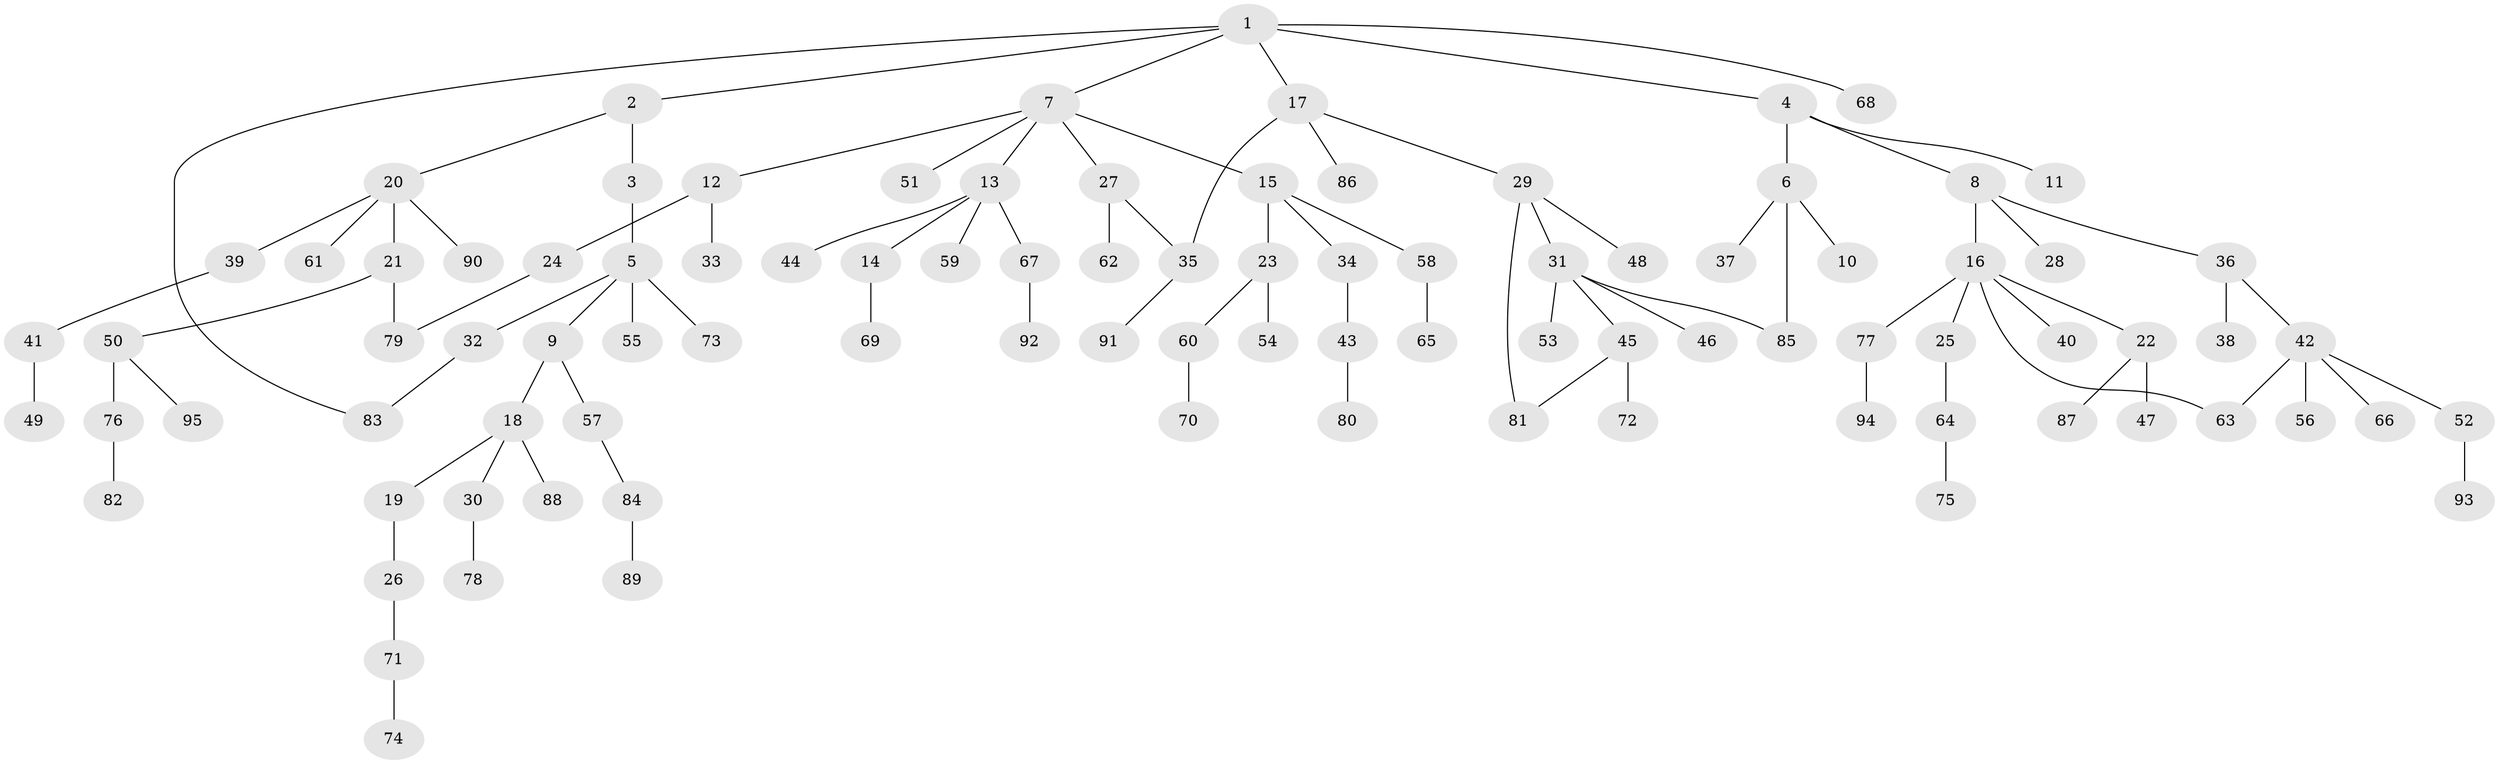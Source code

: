 // coarse degree distribution, {8: 0.03225806451612903, 3: 0.11290322580645161, 5: 0.03225806451612903, 4: 0.0967741935483871, 1: 0.5161290322580645, 2: 0.1935483870967742, 7: 0.016129032258064516}
// Generated by graph-tools (version 1.1) at 2025/41/03/06/25 10:41:27]
// undirected, 95 vertices, 100 edges
graph export_dot {
graph [start="1"]
  node [color=gray90,style=filled];
  1;
  2;
  3;
  4;
  5;
  6;
  7;
  8;
  9;
  10;
  11;
  12;
  13;
  14;
  15;
  16;
  17;
  18;
  19;
  20;
  21;
  22;
  23;
  24;
  25;
  26;
  27;
  28;
  29;
  30;
  31;
  32;
  33;
  34;
  35;
  36;
  37;
  38;
  39;
  40;
  41;
  42;
  43;
  44;
  45;
  46;
  47;
  48;
  49;
  50;
  51;
  52;
  53;
  54;
  55;
  56;
  57;
  58;
  59;
  60;
  61;
  62;
  63;
  64;
  65;
  66;
  67;
  68;
  69;
  70;
  71;
  72;
  73;
  74;
  75;
  76;
  77;
  78;
  79;
  80;
  81;
  82;
  83;
  84;
  85;
  86;
  87;
  88;
  89;
  90;
  91;
  92;
  93;
  94;
  95;
  1 -- 2;
  1 -- 4;
  1 -- 7;
  1 -- 17;
  1 -- 68;
  1 -- 83;
  2 -- 3;
  2 -- 20;
  3 -- 5;
  4 -- 6;
  4 -- 8;
  4 -- 11;
  5 -- 9;
  5 -- 32;
  5 -- 55;
  5 -- 73;
  6 -- 10;
  6 -- 37;
  6 -- 85;
  7 -- 12;
  7 -- 13;
  7 -- 15;
  7 -- 27;
  7 -- 51;
  8 -- 16;
  8 -- 28;
  8 -- 36;
  9 -- 18;
  9 -- 57;
  12 -- 24;
  12 -- 33;
  13 -- 14;
  13 -- 44;
  13 -- 59;
  13 -- 67;
  14 -- 69;
  15 -- 23;
  15 -- 34;
  15 -- 58;
  16 -- 22;
  16 -- 25;
  16 -- 40;
  16 -- 77;
  16 -- 63;
  17 -- 29;
  17 -- 86;
  17 -- 35;
  18 -- 19;
  18 -- 30;
  18 -- 88;
  19 -- 26;
  20 -- 21;
  20 -- 39;
  20 -- 61;
  20 -- 90;
  21 -- 50;
  21 -- 79;
  22 -- 47;
  22 -- 87;
  23 -- 54;
  23 -- 60;
  24 -- 79;
  25 -- 64;
  26 -- 71;
  27 -- 35;
  27 -- 62;
  29 -- 31;
  29 -- 48;
  29 -- 81;
  30 -- 78;
  31 -- 45;
  31 -- 46;
  31 -- 53;
  31 -- 85;
  32 -- 83;
  34 -- 43;
  35 -- 91;
  36 -- 38;
  36 -- 42;
  39 -- 41;
  41 -- 49;
  42 -- 52;
  42 -- 56;
  42 -- 63;
  42 -- 66;
  43 -- 80;
  45 -- 72;
  45 -- 81;
  50 -- 76;
  50 -- 95;
  52 -- 93;
  57 -- 84;
  58 -- 65;
  60 -- 70;
  64 -- 75;
  67 -- 92;
  71 -- 74;
  76 -- 82;
  77 -- 94;
  84 -- 89;
}
